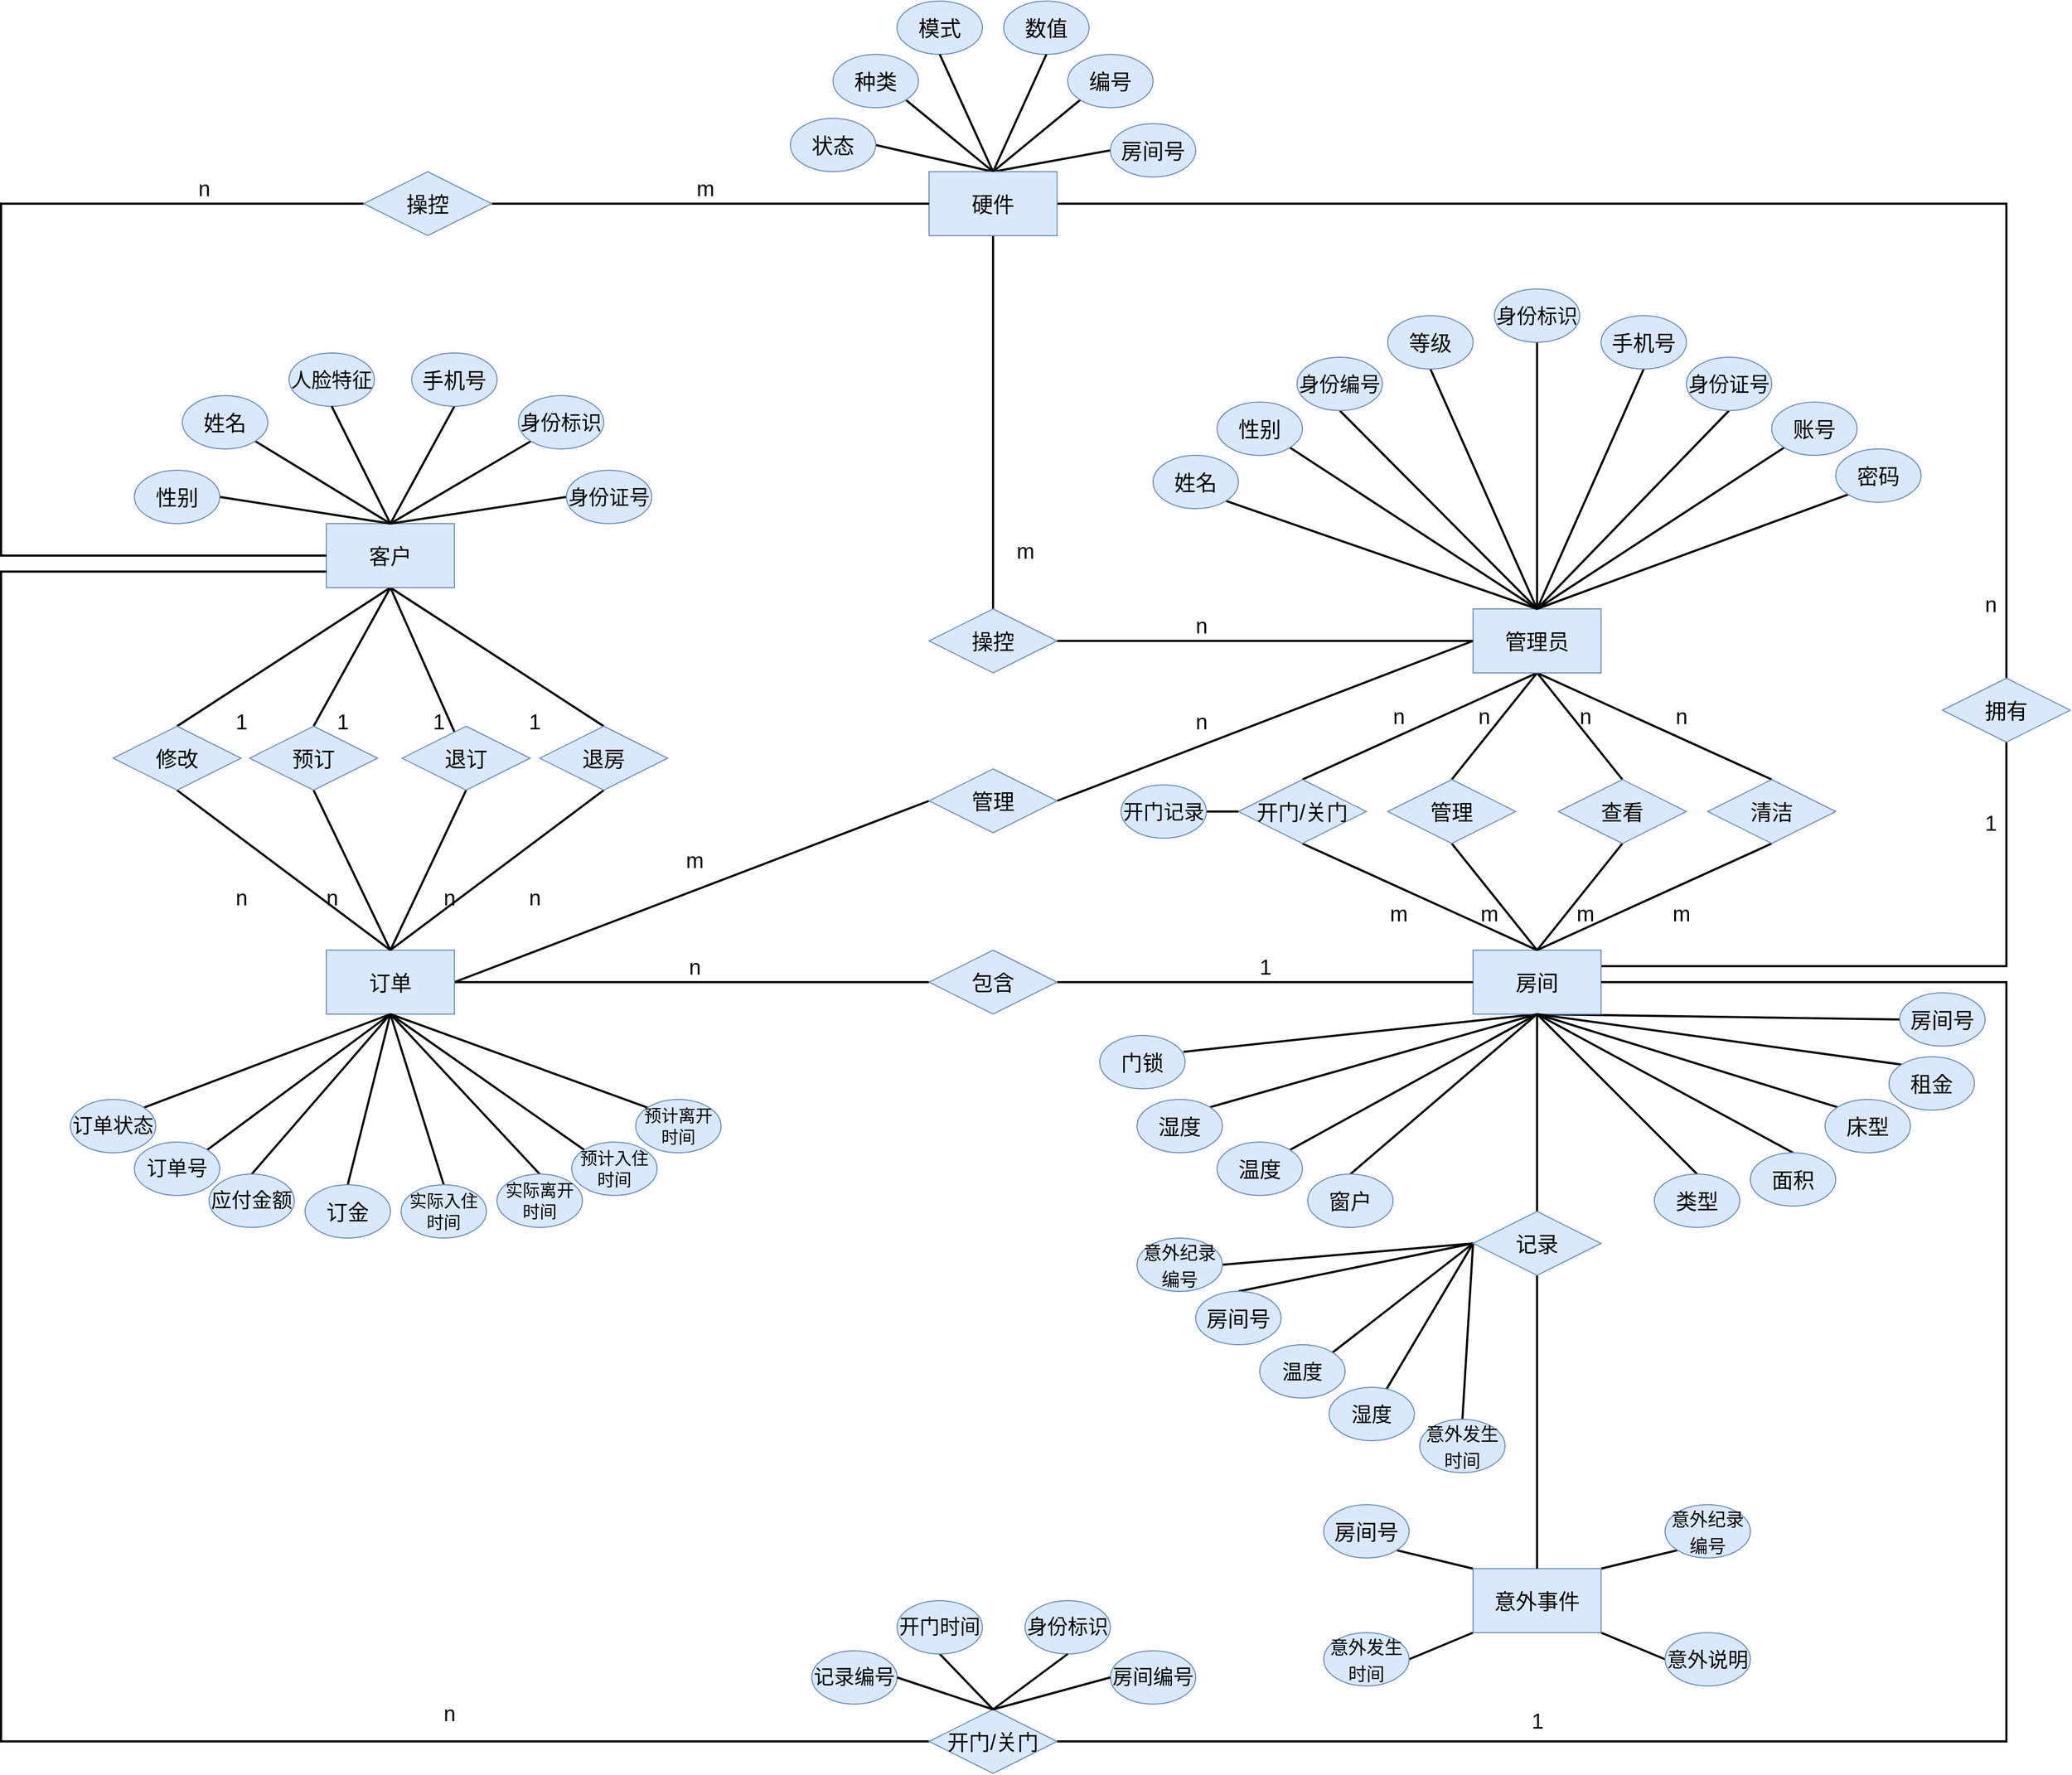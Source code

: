 <mxfile version="14.6.13" type="device"><diagram id="RHbiaUiop1bYBgkqb_Qx" name="Page-1"><mxGraphModel dx="3103" dy="2760" grid="1" gridSize="10" guides="1" tooltips="1" connect="1" arrows="1" fold="1" page="1" pageScale="1" pageWidth="2339" pageHeight="3300" math="0" shadow="0"><root><mxCell id="0"/><mxCell id="1" parent="0"/><mxCell id="jXNjeqNvcFbAHxmj4MXC-11" style="rounded=0;orthogonalLoop=1;jettySize=auto;html=1;exitX=0.5;exitY=1;exitDx=0;exitDy=0;startArrow=none;startFill=0;endArrow=none;endFill=0;strokeWidth=2;fontSize=20;" parent="1" source="jXNjeqNvcFbAHxmj4MXC-1" target="jXNjeqNvcFbAHxmj4MXC-6" edge="1"><mxGeometry relative="1" as="geometry"/></mxCell><mxCell id="jXNjeqNvcFbAHxmj4MXC-13" style="rounded=0;orthogonalLoop=1;jettySize=auto;html=1;exitX=0.5;exitY=1;exitDx=0;exitDy=0;entryX=0.5;entryY=0;entryDx=0;entryDy=0;startArrow=none;startFill=0;endArrow=none;endFill=0;strokeWidth=2;fontSize=20;" parent="1" source="jXNjeqNvcFbAHxmj4MXC-1" target="jXNjeqNvcFbAHxmj4MXC-8" edge="1"><mxGeometry relative="1" as="geometry"/></mxCell><mxCell id="jXNjeqNvcFbAHxmj4MXC-14" style="edgeStyle=none;rounded=0;orthogonalLoop=1;jettySize=auto;html=1;exitX=0.5;exitY=1;exitDx=0;exitDy=0;entryX=0.5;entryY=0;entryDx=0;entryDy=0;startArrow=none;startFill=0;endArrow=none;endFill=0;strokeWidth=2;fontSize=20;" parent="1" source="jXNjeqNvcFbAHxmj4MXC-1" target="jXNjeqNvcFbAHxmj4MXC-9" edge="1"><mxGeometry relative="1" as="geometry"/></mxCell><mxCell id="jXNjeqNvcFbAHxmj4MXC-59" style="edgeStyle=none;rounded=0;orthogonalLoop=1;jettySize=auto;html=1;exitX=0.5;exitY=1;exitDx=0;exitDy=0;entryX=0.5;entryY=0;entryDx=0;entryDy=0;fontSize=20;startArrow=none;startFill=0;endArrow=none;endFill=0;strokeWidth=2;" parent="1" source="jXNjeqNvcFbAHxmj4MXC-1" target="jXNjeqNvcFbAHxmj4MXC-58" edge="1"><mxGeometry relative="1" as="geometry"/></mxCell><mxCell id="jXNjeqNvcFbAHxmj4MXC-1" value="客户" style="rounded=0;whiteSpace=wrap;html=1;fillColor=#dae8fc;strokeColor=#6c8ebf;fontSize=20;" parent="1" vertex="1"><mxGeometry x="585" y="890" width="120" height="60" as="geometry"/></mxCell><mxCell id="jXNjeqNvcFbAHxmj4MXC-33" style="edgeStyle=none;rounded=0;orthogonalLoop=1;jettySize=auto;html=1;exitX=1;exitY=0.5;exitDx=0;exitDy=0;entryX=0;entryY=0.5;entryDx=0;entryDy=0;fontSize=20;startArrow=none;startFill=0;endArrow=none;endFill=0;strokeWidth=2;" parent="1" source="jXNjeqNvcFbAHxmj4MXC-2" target="jXNjeqNvcFbAHxmj4MXC-32" edge="1"><mxGeometry relative="1" as="geometry"/></mxCell><mxCell id="jXNjeqNvcFbAHxmj4MXC-40" style="rounded=0;orthogonalLoop=1;jettySize=auto;html=1;exitX=1;exitY=0.5;exitDx=0;exitDy=0;entryX=0;entryY=0.5;entryDx=0;entryDy=0;fontSize=20;startArrow=none;startFill=0;endArrow=none;endFill=0;strokeWidth=2;" parent="1" source="jXNjeqNvcFbAHxmj4MXC-2" target="jXNjeqNvcFbAHxmj4MXC-7" edge="1"><mxGeometry relative="1" as="geometry"/></mxCell><mxCell id="jXNjeqNvcFbAHxmj4MXC-2" value="订单" style="rounded=0;whiteSpace=wrap;html=1;fillColor=#dae8fc;strokeColor=#6c8ebf;fontSize=20;" parent="1" vertex="1"><mxGeometry x="585" y="1290" width="120" height="60" as="geometry"/></mxCell><mxCell id="jXNjeqNvcFbAHxmj4MXC-23" style="edgeStyle=none;rounded=0;orthogonalLoop=1;jettySize=auto;html=1;exitX=0.5;exitY=1;exitDx=0;exitDy=0;entryX=0.5;entryY=0;entryDx=0;entryDy=0;fontSize=20;startArrow=none;startFill=0;endArrow=none;endFill=0;strokeWidth=2;" parent="1" source="jXNjeqNvcFbAHxmj4MXC-4" target="jXNjeqNvcFbAHxmj4MXC-22" edge="1"><mxGeometry relative="1" as="geometry"/></mxCell><mxCell id="jXNjeqNvcFbAHxmj4MXC-28" style="edgeStyle=none;rounded=0;orthogonalLoop=1;jettySize=auto;html=1;exitX=0.5;exitY=1;exitDx=0;exitDy=0;entryX=0.5;entryY=0;entryDx=0;entryDy=0;fontSize=20;startArrow=none;startFill=0;endArrow=none;endFill=0;strokeWidth=2;" parent="1" source="jXNjeqNvcFbAHxmj4MXC-4" target="jXNjeqNvcFbAHxmj4MXC-26" edge="1"><mxGeometry relative="1" as="geometry"/></mxCell><mxCell id="jXNjeqNvcFbAHxmj4MXC-29" style="edgeStyle=none;rounded=0;orthogonalLoop=1;jettySize=auto;html=1;exitX=0.5;exitY=1;exitDx=0;exitDy=0;entryX=0.5;entryY=0;entryDx=0;entryDy=0;fontSize=20;startArrow=none;startFill=0;endArrow=none;endFill=0;strokeWidth=2;" parent="1" source="jXNjeqNvcFbAHxmj4MXC-4" target="jXNjeqNvcFbAHxmj4MXC-27" edge="1"><mxGeometry relative="1" as="geometry"/></mxCell><mxCell id="jXNjeqNvcFbAHxmj4MXC-81" style="edgeStyle=none;rounded=0;orthogonalLoop=1;jettySize=auto;html=1;exitX=0.5;exitY=1;exitDx=0;exitDy=0;entryX=0.5;entryY=0;entryDx=0;entryDy=0;fontSize=20;startArrow=none;startFill=0;endArrow=none;endFill=0;strokeWidth=2;" parent="1" source="jXNjeqNvcFbAHxmj4MXC-4" target="jXNjeqNvcFbAHxmj4MXC-80" edge="1"><mxGeometry relative="1" as="geometry"/></mxCell><mxCell id="jXNjeqNvcFbAHxmj4MXC-4" value="管理员" style="rounded=0;whiteSpace=wrap;html=1;fillColor=#dae8fc;strokeColor=#6c8ebf;fontSize=20;" parent="1" vertex="1"><mxGeometry x="1660" y="970" width="120" height="60" as="geometry"/></mxCell><mxCell id="jXNjeqNvcFbAHxmj4MXC-90" style="edgeStyle=orthogonalEdgeStyle;rounded=0;orthogonalLoop=1;jettySize=auto;html=1;exitX=1;exitY=0.25;exitDx=0;exitDy=0;entryX=0.5;entryY=1;entryDx=0;entryDy=0;fontSize=20;startArrow=none;startFill=0;endArrow=none;endFill=0;strokeWidth=2;" parent="1" source="jXNjeqNvcFbAHxmj4MXC-5" target="jXNjeqNvcFbAHxmj4MXC-36" edge="1"><mxGeometry relative="1" as="geometry"/></mxCell><mxCell id="Fq0jTe8_A1v74VVec2fZ-3" style="edgeStyle=none;rounded=0;orthogonalLoop=1;jettySize=auto;html=1;exitX=0.5;exitY=1;exitDx=0;exitDy=0;entryX=0.979;entryY=0.307;entryDx=0;entryDy=0;entryPerimeter=0;endArrow=none;endFill=0;strokeWidth=2;" parent="1" source="jXNjeqNvcFbAHxmj4MXC-5" target="jXNjeqNvcFbAHxmj4MXC-161" edge="1"><mxGeometry relative="1" as="geometry"/></mxCell><mxCell id="Fq0jTe8_A1v74VVec2fZ-6" style="edgeStyle=none;rounded=0;orthogonalLoop=1;jettySize=auto;html=1;exitX=0.5;exitY=1;exitDx=0;exitDy=0;entryX=0.5;entryY=0;entryDx=0;entryDy=0;endArrow=none;endFill=0;strokeWidth=2;" parent="1" source="jXNjeqNvcFbAHxmj4MXC-5" target="Fq0jTe8_A1v74VVec2fZ-5" edge="1"><mxGeometry relative="1" as="geometry"/></mxCell><mxCell id="Fq0jTe8_A1v74VVec2fZ-14" style="edgeStyle=none;rounded=0;orthogonalLoop=1;jettySize=auto;html=1;exitX=0.5;exitY=1;exitDx=0;exitDy=0;entryX=0;entryY=0.5;entryDx=0;entryDy=0;endArrow=none;endFill=0;strokeWidth=2;" parent="1" source="jXNjeqNvcFbAHxmj4MXC-5" target="jXNjeqNvcFbAHxmj4MXC-156" edge="1"><mxGeometry relative="1" as="geometry"/></mxCell><mxCell id="jXNjeqNvcFbAHxmj4MXC-5" value="房间" style="rounded=0;whiteSpace=wrap;html=1;fillColor=#dae8fc;strokeColor=#6c8ebf;fontSize=20;" parent="1" vertex="1"><mxGeometry x="1660" y="1290" width="120" height="60" as="geometry"/></mxCell><mxCell id="jXNjeqNvcFbAHxmj4MXC-61" style="edgeStyle=none;rounded=0;orthogonalLoop=1;jettySize=auto;html=1;exitX=0.5;exitY=1;exitDx=0;exitDy=0;fontSize=20;startArrow=none;startFill=0;endArrow=none;endFill=0;strokeWidth=2;entryX=0.5;entryY=0;entryDx=0;entryDy=0;" parent="1" source="jXNjeqNvcFbAHxmj4MXC-6" target="jXNjeqNvcFbAHxmj4MXC-2" edge="1"><mxGeometry relative="1" as="geometry"><mxPoint x="670" y="1250" as="targetPoint"/></mxGeometry></mxCell><mxCell id="jXNjeqNvcFbAHxmj4MXC-6" value="退订" style="rhombus;whiteSpace=wrap;html=1;fillColor=#dae8fc;strokeColor=#6c8ebf;fontSize=20;" parent="1" vertex="1"><mxGeometry x="656" y="1080" width="120" height="60" as="geometry"/></mxCell><mxCell id="jXNjeqNvcFbAHxmj4MXC-18" style="edgeStyle=none;rounded=0;orthogonalLoop=1;jettySize=auto;html=1;exitX=1;exitY=0.5;exitDx=0;exitDy=0;entryX=0;entryY=0.5;entryDx=0;entryDy=0;startArrow=none;startFill=0;endArrow=none;endFill=0;strokeWidth=2;fontSize=20;" parent="1" source="jXNjeqNvcFbAHxmj4MXC-7" target="jXNjeqNvcFbAHxmj4MXC-4" edge="1"><mxGeometry relative="1" as="geometry"/></mxCell><mxCell id="jXNjeqNvcFbAHxmj4MXC-7" value="管理" style="rhombus;whiteSpace=wrap;html=1;fillColor=#dae8fc;strokeColor=#6c8ebf;fontSize=20;" parent="1" vertex="1"><mxGeometry x="1150" y="1120" width="120" height="60" as="geometry"/></mxCell><mxCell id="jXNjeqNvcFbAHxmj4MXC-15" style="edgeStyle=none;rounded=0;orthogonalLoop=1;jettySize=auto;html=1;exitX=0.5;exitY=1;exitDx=0;exitDy=0;entryX=0.5;entryY=0;entryDx=0;entryDy=0;startArrow=none;startFill=0;endArrow=none;endFill=0;strokeWidth=2;fontSize=20;" parent="1" source="jXNjeqNvcFbAHxmj4MXC-8" target="jXNjeqNvcFbAHxmj4MXC-2" edge="1"><mxGeometry relative="1" as="geometry"/></mxCell><mxCell id="jXNjeqNvcFbAHxmj4MXC-8" value="预订" style="rhombus;whiteSpace=wrap;html=1;fillColor=#dae8fc;strokeColor=#6c8ebf;fontSize=20;" parent="1" vertex="1"><mxGeometry x="513" y="1080" width="120" height="60" as="geometry"/></mxCell><mxCell id="jXNjeqNvcFbAHxmj4MXC-16" style="edgeStyle=none;rounded=0;orthogonalLoop=1;jettySize=auto;html=1;exitX=0.5;exitY=1;exitDx=0;exitDy=0;entryX=0.5;entryY=0;entryDx=0;entryDy=0;startArrow=none;startFill=0;endArrow=none;endFill=0;strokeWidth=2;fontSize=20;" parent="1" source="jXNjeqNvcFbAHxmj4MXC-9" target="jXNjeqNvcFbAHxmj4MXC-2" edge="1"><mxGeometry relative="1" as="geometry"/></mxCell><mxCell id="jXNjeqNvcFbAHxmj4MXC-9" value="退房" style="rhombus;whiteSpace=wrap;html=1;fillColor=#dae8fc;strokeColor=#6c8ebf;fontSize=20;" parent="1" vertex="1"><mxGeometry x="785" y="1080" width="120" height="60" as="geometry"/></mxCell><mxCell id="jXNjeqNvcFbAHxmj4MXC-19" value="n" style="text;html=1;align=center;verticalAlign=middle;resizable=0;points=[];autosize=1;strokeColor=none;fontSize=20;" parent="1" vertex="1"><mxGeometry x="1390" y="1060" width="30" height="30" as="geometry"/></mxCell><mxCell id="jXNjeqNvcFbAHxmj4MXC-20" value="m" style="text;html=1;align=center;verticalAlign=middle;resizable=0;points=[];autosize=1;strokeColor=none;fontSize=20;" parent="1" vertex="1"><mxGeometry x="915" y="1190" width="30" height="30" as="geometry"/></mxCell><mxCell id="jXNjeqNvcFbAHxmj4MXC-24" style="edgeStyle=none;rounded=0;orthogonalLoop=1;jettySize=auto;html=1;exitX=0.5;exitY=1;exitDx=0;exitDy=0;entryX=0.5;entryY=0;entryDx=0;entryDy=0;fontSize=20;startArrow=none;startFill=0;endArrow=none;endFill=0;strokeWidth=2;" parent="1" source="jXNjeqNvcFbAHxmj4MXC-22" target="jXNjeqNvcFbAHxmj4MXC-5" edge="1"><mxGeometry relative="1" as="geometry"/></mxCell><mxCell id="jXNjeqNvcFbAHxmj4MXC-22" value="管理" style="rhombus;whiteSpace=wrap;html=1;fillColor=#dae8fc;strokeColor=#6c8ebf;fontSize=20;" parent="1" vertex="1"><mxGeometry x="1580" y="1130" width="120" height="60" as="geometry"/></mxCell><mxCell id="jXNjeqNvcFbAHxmj4MXC-38" style="edgeStyle=elbowEdgeStyle;rounded=0;orthogonalLoop=1;jettySize=auto;html=1;exitX=1;exitY=0.5;exitDx=0;exitDy=0;entryX=0.5;entryY=0;entryDx=0;entryDy=0;fontSize=20;startArrow=none;startFill=0;endArrow=none;endFill=0;strokeWidth=2;" parent="1" source="jXNjeqNvcFbAHxmj4MXC-25" target="jXNjeqNvcFbAHxmj4MXC-36" edge="1"><mxGeometry relative="1" as="geometry"><Array as="points"><mxPoint x="2160" y="940"/><mxPoint x="1990" y="950"/></Array></mxGeometry></mxCell><mxCell id="jXNjeqNvcFbAHxmj4MXC-50" style="edgeStyle=none;rounded=0;orthogonalLoop=1;jettySize=auto;html=1;exitX=0.5;exitY=1;exitDx=0;exitDy=0;entryX=0.5;entryY=0;entryDx=0;entryDy=0;fontSize=20;startArrow=none;startFill=0;endArrow=none;endFill=0;strokeWidth=2;" parent="1" source="jXNjeqNvcFbAHxmj4MXC-25" target="jXNjeqNvcFbAHxmj4MXC-46" edge="1"><mxGeometry relative="1" as="geometry"/></mxCell><mxCell id="jXNjeqNvcFbAHxmj4MXC-111" style="rounded=0;orthogonalLoop=1;jettySize=auto;html=1;exitX=0.5;exitY=0;exitDx=0;exitDy=0;entryX=1;entryY=1;entryDx=0;entryDy=0;fontSize=20;startArrow=none;startFill=0;endArrow=none;endFill=0;strokeWidth=2;" parent="1" source="jXNjeqNvcFbAHxmj4MXC-25" target="jXNjeqNvcFbAHxmj4MXC-106" edge="1"><mxGeometry relative="1" as="geometry"/></mxCell><mxCell id="jXNjeqNvcFbAHxmj4MXC-114" style="edgeStyle=none;rounded=0;orthogonalLoop=1;jettySize=auto;html=1;exitX=0.5;exitY=0;exitDx=0;exitDy=0;entryX=0;entryY=1;entryDx=0;entryDy=0;fontSize=20;startArrow=none;startFill=0;endArrow=none;endFill=0;strokeWidth=2;" parent="1" source="jXNjeqNvcFbAHxmj4MXC-25" target="jXNjeqNvcFbAHxmj4MXC-108" edge="1"><mxGeometry relative="1" as="geometry"/></mxCell><mxCell id="jXNjeqNvcFbAHxmj4MXC-116" style="edgeStyle=none;rounded=0;orthogonalLoop=1;jettySize=auto;html=1;exitX=0.5;exitY=0;exitDx=0;exitDy=0;entryX=0;entryY=0.5;entryDx=0;entryDy=0;fontSize=20;startArrow=none;startFill=0;endArrow=none;endFill=0;strokeWidth=2;" parent="1" source="jXNjeqNvcFbAHxmj4MXC-25" target="jXNjeqNvcFbAHxmj4MXC-109" edge="1"><mxGeometry relative="1" as="geometry"/></mxCell><mxCell id="jXNjeqNvcFbAHxmj4MXC-117" style="edgeStyle=none;rounded=0;orthogonalLoop=1;jettySize=auto;html=1;exitX=0.5;exitY=0;exitDx=0;exitDy=0;entryX=1;entryY=0.5;entryDx=0;entryDy=0;fontSize=20;startArrow=none;startFill=0;endArrow=none;endFill=0;strokeWidth=2;" parent="1" source="jXNjeqNvcFbAHxmj4MXC-25" target="jXNjeqNvcFbAHxmj4MXC-105" edge="1"><mxGeometry relative="1" as="geometry"/></mxCell><mxCell id="jXNjeqNvcFbAHxmj4MXC-25" value="硬件" style="rounded=0;whiteSpace=wrap;html=1;fillColor=#dae8fc;strokeColor=#6c8ebf;fontSize=20;" parent="1" vertex="1"><mxGeometry x="1150" y="560" width="120" height="60" as="geometry"/></mxCell><mxCell id="jXNjeqNvcFbAHxmj4MXC-82" style="edgeStyle=none;rounded=0;orthogonalLoop=1;jettySize=auto;html=1;exitX=0.5;exitY=1;exitDx=0;exitDy=0;entryX=0.5;entryY=0;entryDx=0;entryDy=0;fontSize=20;startArrow=none;startFill=0;endArrow=none;endFill=0;strokeWidth=2;" parent="1" source="jXNjeqNvcFbAHxmj4MXC-26" target="jXNjeqNvcFbAHxmj4MXC-5" edge="1"><mxGeometry relative="1" as="geometry"/></mxCell><mxCell id="jXNjeqNvcFbAHxmj4MXC-26" value="开门/关门" style="rhombus;whiteSpace=wrap;html=1;fillColor=#dae8fc;strokeColor=#6c8ebf;fontSize=20;" parent="1" vertex="1"><mxGeometry x="1440" y="1130" width="120" height="60" as="geometry"/></mxCell><mxCell id="jXNjeqNvcFbAHxmj4MXC-31" style="edgeStyle=none;rounded=0;orthogonalLoop=1;jettySize=auto;html=1;exitX=0.5;exitY=1;exitDx=0;exitDy=0;entryX=0.5;entryY=0;entryDx=0;entryDy=0;fontSize=20;startArrow=none;startFill=0;endArrow=none;endFill=0;strokeWidth=2;" parent="1" source="jXNjeqNvcFbAHxmj4MXC-27" target="jXNjeqNvcFbAHxmj4MXC-5" edge="1"><mxGeometry relative="1" as="geometry"/></mxCell><mxCell id="jXNjeqNvcFbAHxmj4MXC-27" value="查看" style="rhombus;whiteSpace=wrap;html=1;fillColor=#dae8fc;strokeColor=#6c8ebf;fontSize=20;" parent="1" vertex="1"><mxGeometry x="1740" y="1130" width="120" height="60" as="geometry"/></mxCell><mxCell id="jXNjeqNvcFbAHxmj4MXC-34" style="edgeStyle=none;rounded=0;orthogonalLoop=1;jettySize=auto;html=1;exitX=1;exitY=0.5;exitDx=0;exitDy=0;entryX=0;entryY=0.5;entryDx=0;entryDy=0;fontSize=20;startArrow=none;startFill=0;endArrow=none;endFill=0;strokeWidth=2;" parent="1" source="jXNjeqNvcFbAHxmj4MXC-32" target="jXNjeqNvcFbAHxmj4MXC-5" edge="1"><mxGeometry relative="1" as="geometry"/></mxCell><mxCell id="jXNjeqNvcFbAHxmj4MXC-32" value="包含" style="rhombus;whiteSpace=wrap;html=1;fillColor=#dae8fc;strokeColor=#6c8ebf;fontSize=20;" parent="1" vertex="1"><mxGeometry x="1150" y="1290" width="120" height="60" as="geometry"/></mxCell><mxCell id="jXNjeqNvcFbAHxmj4MXC-36" value="拥有" style="rhombus;whiteSpace=wrap;html=1;fillColor=#dae8fc;strokeColor=#6c8ebf;fontSize=20;" parent="1" vertex="1"><mxGeometry x="2100" y="1035" width="120" height="60" as="geometry"/></mxCell><mxCell id="jXNjeqNvcFbAHxmj4MXC-42" value="1" style="text;html=1;align=center;verticalAlign=middle;resizable=0;points=[];autosize=1;strokeColor=none;fontSize=20;" parent="1" vertex="1"><mxGeometry x="2130" y="1155" width="30" height="30" as="geometry"/></mxCell><mxCell id="jXNjeqNvcFbAHxmj4MXC-45" value="n" style="text;html=1;align=center;verticalAlign=middle;resizable=0;points=[];autosize=1;strokeColor=none;fontSize=20;" parent="1" vertex="1"><mxGeometry x="2130" y="950" width="30" height="30" as="geometry"/></mxCell><mxCell id="jXNjeqNvcFbAHxmj4MXC-51" style="edgeStyle=none;rounded=0;orthogonalLoop=1;jettySize=auto;html=1;exitX=1;exitY=0.5;exitDx=0;exitDy=0;fontSize=20;startArrow=none;startFill=0;endArrow=none;endFill=0;strokeWidth=2;" parent="1" source="jXNjeqNvcFbAHxmj4MXC-46" target="jXNjeqNvcFbAHxmj4MXC-4" edge="1"><mxGeometry relative="1" as="geometry"/></mxCell><mxCell id="jXNjeqNvcFbAHxmj4MXC-46" value="操控" style="rhombus;whiteSpace=wrap;html=1;fillColor=#dae8fc;strokeColor=#6c8ebf;fontSize=20;" parent="1" vertex="1"><mxGeometry x="1150" y="970" width="120" height="60" as="geometry"/></mxCell><mxCell id="jXNjeqNvcFbAHxmj4MXC-49" style="edgeStyle=none;rounded=0;orthogonalLoop=1;jettySize=auto;html=1;exitX=1;exitY=0.5;exitDx=0;exitDy=0;fontSize=20;startArrow=none;startFill=0;endArrow=none;endFill=0;strokeWidth=2;" parent="1" source="jXNjeqNvcFbAHxmj4MXC-47" target="jXNjeqNvcFbAHxmj4MXC-25" edge="1"><mxGeometry relative="1" as="geometry"/></mxCell><mxCell id="ClBhQwS-vTygJdcU1Dl9-3" style="edgeStyle=orthogonalEdgeStyle;rounded=0;orthogonalLoop=1;jettySize=auto;html=1;exitX=0;exitY=0.5;exitDx=0;exitDy=0;entryX=0;entryY=0.5;entryDx=0;entryDy=0;endArrow=none;endFill=0;strokeWidth=2;" parent="1" source="jXNjeqNvcFbAHxmj4MXC-47" target="jXNjeqNvcFbAHxmj4MXC-1" edge="1"><mxGeometry relative="1" as="geometry"><Array as="points"><mxPoint x="280" y="590"/><mxPoint x="280" y="920"/></Array></mxGeometry></mxCell><mxCell id="jXNjeqNvcFbAHxmj4MXC-47" value="操控" style="rhombus;whiteSpace=wrap;html=1;fillColor=#dae8fc;strokeColor=#6c8ebf;fontSize=20;" parent="1" vertex="1"><mxGeometry x="620" y="560" width="120" height="60" as="geometry"/></mxCell><mxCell id="jXNjeqNvcFbAHxmj4MXC-53" value="m" style="text;html=1;align=center;verticalAlign=middle;resizable=0;points=[];autosize=1;strokeColor=none;fontSize=20;" parent="1" vertex="1"><mxGeometry x="925" y="560" width="30" height="30" as="geometry"/></mxCell><mxCell id="jXNjeqNvcFbAHxmj4MXC-55" value="n" style="text;html=1;align=center;verticalAlign=middle;resizable=0;points=[];autosize=1;strokeColor=none;fontSize=20;" parent="1" vertex="1"><mxGeometry x="1390" y="970" width="30" height="30" as="geometry"/></mxCell><mxCell id="jXNjeqNvcFbAHxmj4MXC-56" value="m" style="text;html=1;align=center;verticalAlign=middle;resizable=0;points=[];autosize=1;strokeColor=none;fontSize=20;" parent="1" vertex="1"><mxGeometry x="1225" y="900" width="30" height="30" as="geometry"/></mxCell><mxCell id="jXNjeqNvcFbAHxmj4MXC-57" value="1" style="text;html=1;align=center;verticalAlign=middle;resizable=0;points=[];autosize=1;strokeColor=none;fontSize=20;" parent="1" vertex="1"><mxGeometry x="490" y="1060" width="30" height="30" as="geometry"/></mxCell><mxCell id="jXNjeqNvcFbAHxmj4MXC-60" style="edgeStyle=none;rounded=0;orthogonalLoop=1;jettySize=auto;html=1;exitX=0.5;exitY=1;exitDx=0;exitDy=0;entryX=0.5;entryY=0;entryDx=0;entryDy=0;fontSize=20;startArrow=none;startFill=0;endArrow=none;endFill=0;strokeWidth=2;" parent="1" source="jXNjeqNvcFbAHxmj4MXC-58" target="jXNjeqNvcFbAHxmj4MXC-2" edge="1"><mxGeometry relative="1" as="geometry"/></mxCell><mxCell id="jXNjeqNvcFbAHxmj4MXC-58" value="修改" style="rhombus;whiteSpace=wrap;html=1;fillColor=#dae8fc;strokeColor=#6c8ebf;fontSize=20;" parent="1" vertex="1"><mxGeometry x="385" y="1080" width="120" height="60" as="geometry"/></mxCell><mxCell id="jXNjeqNvcFbAHxmj4MXC-63" value="n" style="text;html=1;align=center;verticalAlign=middle;resizable=0;points=[];autosize=1;strokeColor=none;fontSize=20;" parent="1" vertex="1"><mxGeometry x="490" y="1225" width="30" height="30" as="geometry"/></mxCell><mxCell id="jXNjeqNvcFbAHxmj4MXC-64" value="1" style="text;html=1;align=center;verticalAlign=middle;resizable=0;points=[];autosize=1;strokeColor=none;fontSize=20;" parent="1" vertex="1"><mxGeometry x="765" y="1060" width="30" height="30" as="geometry"/></mxCell><mxCell id="jXNjeqNvcFbAHxmj4MXC-65" value="1" style="text;html=1;align=center;verticalAlign=middle;resizable=0;points=[];autosize=1;strokeColor=none;fontSize=20;" parent="1" vertex="1"><mxGeometry x="585" y="1060" width="30" height="30" as="geometry"/></mxCell><mxCell id="jXNjeqNvcFbAHxmj4MXC-66" value="1" style="text;html=1;align=center;verticalAlign=middle;resizable=0;points=[];autosize=1;strokeColor=none;fontSize=20;" parent="1" vertex="1"><mxGeometry x="675" y="1060" width="30" height="30" as="geometry"/></mxCell><mxCell id="jXNjeqNvcFbAHxmj4MXC-67" value="n" style="text;html=1;align=center;verticalAlign=middle;resizable=0;points=[];autosize=1;strokeColor=none;fontSize=20;" parent="1" vertex="1"><mxGeometry x="575" y="1225" width="30" height="30" as="geometry"/></mxCell><mxCell id="jXNjeqNvcFbAHxmj4MXC-68" value="n" style="text;html=1;align=center;verticalAlign=middle;resizable=0;points=[];autosize=1;strokeColor=none;fontSize=20;" parent="1" vertex="1"><mxGeometry x="685" y="1225" width="30" height="30" as="geometry"/></mxCell><mxCell id="jXNjeqNvcFbAHxmj4MXC-69" value="n" style="text;html=1;align=center;verticalAlign=middle;resizable=0;points=[];autosize=1;strokeColor=none;fontSize=20;" parent="1" vertex="1"><mxGeometry x="765" y="1225" width="30" height="30" as="geometry"/></mxCell><mxCell id="jXNjeqNvcFbAHxmj4MXC-70" value="n" style="text;html=1;align=center;verticalAlign=middle;resizable=0;points=[];autosize=1;strokeColor=none;fontSize=20;" parent="1" vertex="1"><mxGeometry x="915" y="1290" width="30" height="30" as="geometry"/></mxCell><mxCell id="jXNjeqNvcFbAHxmj4MXC-71" value="1" style="text;html=1;align=center;verticalAlign=middle;resizable=0;points=[];autosize=1;strokeColor=none;fontSize=20;" parent="1" vertex="1"><mxGeometry x="1450" y="1290" width="30" height="30" as="geometry"/></mxCell><mxCell id="jXNjeqNvcFbAHxmj4MXC-83" style="edgeStyle=none;rounded=0;orthogonalLoop=1;jettySize=auto;html=1;exitX=0.5;exitY=1;exitDx=0;exitDy=0;entryX=0.5;entryY=0;entryDx=0;entryDy=0;fontSize=20;startArrow=none;startFill=0;endArrow=none;endFill=0;strokeWidth=2;" parent="1" source="jXNjeqNvcFbAHxmj4MXC-80" target="jXNjeqNvcFbAHxmj4MXC-5" edge="1"><mxGeometry relative="1" as="geometry"/></mxCell><mxCell id="jXNjeqNvcFbAHxmj4MXC-80" value="清洁" style="rhombus;whiteSpace=wrap;html=1;fillColor=#dae8fc;strokeColor=#6c8ebf;fontSize=20;" parent="1" vertex="1"><mxGeometry x="1880" y="1130" width="120" height="60" as="geometry"/></mxCell><mxCell id="jXNjeqNvcFbAHxmj4MXC-185" style="edgeStyle=none;rounded=0;orthogonalLoop=1;jettySize=auto;html=1;exitX=0.5;exitY=0;exitDx=0;exitDy=0;entryX=0.5;entryY=1;entryDx=0;entryDy=0;fontSize=19;startArrow=none;startFill=0;endArrow=none;endFill=0;strokeWidth=2;" parent="1" source="jXNjeqNvcFbAHxmj4MXC-86" target="jXNjeqNvcFbAHxmj4MXC-184" edge="1"><mxGeometry relative="1" as="geometry"/></mxCell><mxCell id="ClBhQwS-vTygJdcU1Dl9-2" style="edgeStyle=orthogonalEdgeStyle;rounded=0;orthogonalLoop=1;jettySize=auto;html=1;exitX=0;exitY=0.5;exitDx=0;exitDy=0;entryX=0;entryY=0.75;entryDx=0;entryDy=0;strokeWidth=2;endArrow=none;endFill=0;" parent="1" source="jXNjeqNvcFbAHxmj4MXC-86" target="jXNjeqNvcFbAHxmj4MXC-1" edge="1"><mxGeometry relative="1" as="geometry"><Array as="points"><mxPoint x="280" y="2032"/><mxPoint x="280" y="935"/></Array></mxGeometry></mxCell><mxCell id="ClBhQwS-vTygJdcU1Dl9-8" style="edgeStyle=orthogonalEdgeStyle;rounded=0;orthogonalLoop=1;jettySize=auto;html=1;exitX=1;exitY=0.5;exitDx=0;exitDy=0;entryX=1;entryY=0.5;entryDx=0;entryDy=0;endArrow=none;endFill=0;strokeWidth=2;" parent="1" source="jXNjeqNvcFbAHxmj4MXC-86" target="jXNjeqNvcFbAHxmj4MXC-5" edge="1"><mxGeometry relative="1" as="geometry"><Array as="points"><mxPoint x="2160" y="2032"/><mxPoint x="2160" y="1320"/></Array></mxGeometry></mxCell><mxCell id="jXNjeqNvcFbAHxmj4MXC-86" value="开门/关门" style="rhombus;whiteSpace=wrap;html=1;fillColor=#dae8fc;strokeColor=#6c8ebf;fontSize=20;" parent="1" vertex="1"><mxGeometry x="1150" y="2002" width="120" height="60" as="geometry"/></mxCell><mxCell id="jXNjeqNvcFbAHxmj4MXC-92" value="n" style="text;html=1;align=center;verticalAlign=middle;resizable=0;points=[];autosize=1;strokeColor=none;fontSize=20;" parent="1" vertex="1"><mxGeometry x="685" y="1990" width="30" height="30" as="geometry"/></mxCell><mxCell id="jXNjeqNvcFbAHxmj4MXC-93" value="1" style="text;html=1;align=center;verticalAlign=middle;resizable=0;points=[];autosize=1;strokeColor=none;fontSize=20;" parent="1" vertex="1"><mxGeometry x="1705" y="1997" width="30" height="30" as="geometry"/></mxCell><mxCell id="jXNjeqNvcFbAHxmj4MXC-94" value="n" style="text;html=1;align=center;verticalAlign=middle;resizable=0;points=[];autosize=1;strokeColor=none;fontSize=20;" parent="1" vertex="1"><mxGeometry x="1575" y="1055" width="30" height="30" as="geometry"/></mxCell><mxCell id="jXNjeqNvcFbAHxmj4MXC-95" value="m" style="text;html=1;align=center;verticalAlign=middle;resizable=0;points=[];autosize=1;strokeColor=none;fontSize=20;" parent="1" vertex="1"><mxGeometry x="1575" y="1240" width="30" height="30" as="geometry"/></mxCell><mxCell id="jXNjeqNvcFbAHxmj4MXC-96" value="n" style="text;html=1;align=center;verticalAlign=middle;resizable=0;points=[];autosize=1;strokeColor=none;fontSize=20;" parent="1" vertex="1"><mxGeometry x="1655" y="1055" width="30" height="30" as="geometry"/></mxCell><mxCell id="jXNjeqNvcFbAHxmj4MXC-97" value="m" style="text;html=1;align=center;verticalAlign=middle;resizable=0;points=[];autosize=1;strokeColor=none;fontSize=20;" parent="1" vertex="1"><mxGeometry x="1660" y="1240" width="30" height="30" as="geometry"/></mxCell><mxCell id="jXNjeqNvcFbAHxmj4MXC-98" value="m" style="text;html=1;align=center;verticalAlign=middle;resizable=0;points=[];autosize=1;strokeColor=none;fontSize=20;" parent="1" vertex="1"><mxGeometry x="1750" y="1240" width="30" height="30" as="geometry"/></mxCell><mxCell id="jXNjeqNvcFbAHxmj4MXC-100" value="m" style="text;html=1;align=center;verticalAlign=middle;resizable=0;points=[];autosize=1;strokeColor=none;fontSize=20;" parent="1" vertex="1"><mxGeometry x="1840" y="1240" width="30" height="30" as="geometry"/></mxCell><mxCell id="jXNjeqNvcFbAHxmj4MXC-101" value="n" style="text;html=1;align=center;verticalAlign=middle;resizable=0;points=[];autosize=1;strokeColor=none;fontSize=20;" parent="1" vertex="1"><mxGeometry x="1750" y="1055" width="30" height="30" as="geometry"/></mxCell><mxCell id="jXNjeqNvcFbAHxmj4MXC-102" value="n" style="text;html=1;align=center;verticalAlign=middle;resizable=0;points=[];autosize=1;strokeColor=none;fontSize=20;" parent="1" vertex="1"><mxGeometry x="1840" y="1055" width="30" height="30" as="geometry"/></mxCell><mxCell id="jXNjeqNvcFbAHxmj4MXC-167" style="edgeStyle=none;rounded=0;orthogonalLoop=1;jettySize=auto;html=1;exitX=1;exitY=0;exitDx=0;exitDy=0;entryX=0.5;entryY=1;entryDx=0;entryDy=0;fontSize=20;startArrow=none;startFill=0;endArrow=none;endFill=0;strokeWidth=2;" parent="1" source="jXNjeqNvcFbAHxmj4MXC-103" target="jXNjeqNvcFbAHxmj4MXC-5" edge="1"><mxGeometry relative="1" as="geometry"/></mxCell><mxCell id="jXNjeqNvcFbAHxmj4MXC-103" value="温度" style="ellipse;whiteSpace=wrap;html=1;fontSize=20;fillColor=#dae8fc;strokeColor=#6c8ebf;" parent="1" vertex="1"><mxGeometry x="1420" y="1470" width="80" height="50" as="geometry"/></mxCell><mxCell id="jXNjeqNvcFbAHxmj4MXC-171" style="edgeStyle=none;rounded=0;orthogonalLoop=1;jettySize=auto;html=1;exitX=1;exitY=0;exitDx=0;exitDy=0;entryX=0.5;entryY=1;entryDx=0;entryDy=0;fontSize=20;startArrow=none;startFill=0;endArrow=none;endFill=0;strokeWidth=2;" parent="1" source="jXNjeqNvcFbAHxmj4MXC-104" target="jXNjeqNvcFbAHxmj4MXC-5" edge="1"><mxGeometry relative="1" as="geometry"/></mxCell><mxCell id="jXNjeqNvcFbAHxmj4MXC-104" value="湿度" style="ellipse;whiteSpace=wrap;html=1;fontSize=20;fillColor=#dae8fc;strokeColor=#6c8ebf;" parent="1" vertex="1"><mxGeometry x="1345" y="1430" width="80" height="50" as="geometry"/></mxCell><mxCell id="jXNjeqNvcFbAHxmj4MXC-105" value="状态" style="ellipse;whiteSpace=wrap;html=1;fontSize=20;fillColor=#dae8fc;strokeColor=#6c8ebf;" parent="1" vertex="1"><mxGeometry x="1020" y="510" width="80" height="50" as="geometry"/></mxCell><mxCell id="jXNjeqNvcFbAHxmj4MXC-106" value="种类" style="ellipse;whiteSpace=wrap;html=1;fontSize=20;fillColor=#dae8fc;strokeColor=#6c8ebf;" parent="1" vertex="1"><mxGeometry x="1060" y="450" width="80" height="50" as="geometry"/></mxCell><mxCell id="jXNjeqNvcFbAHxmj4MXC-107" value="数值" style="ellipse;whiteSpace=wrap;html=1;fontSize=20;fillColor=#dae8fc;strokeColor=#6c8ebf;" parent="1" vertex="1"><mxGeometry x="1220" y="400" width="80" height="50" as="geometry"/></mxCell><mxCell id="jXNjeqNvcFbAHxmj4MXC-108" value="编号" style="ellipse;whiteSpace=wrap;html=1;fontSize=20;fillColor=#dae8fc;strokeColor=#6c8ebf;" parent="1" vertex="1"><mxGeometry x="1280" y="450" width="80" height="50" as="geometry"/></mxCell><mxCell id="jXNjeqNvcFbAHxmj4MXC-109" value="房间号" style="ellipse;whiteSpace=wrap;html=1;fontSize=20;fillColor=#dae8fc;strokeColor=#6c8ebf;" parent="1" vertex="1"><mxGeometry x="1320" y="515" width="80" height="50" as="geometry"/></mxCell><mxCell id="jXNjeqNvcFbAHxmj4MXC-115" style="edgeStyle=none;rounded=0;orthogonalLoop=1;jettySize=auto;html=1;exitX=0.75;exitY=0;exitDx=0;exitDy=0;fontSize=20;startArrow=none;startFill=0;endArrow=none;endFill=0;strokeWidth=2;" parent="1" source="jXNjeqNvcFbAHxmj4MXC-25" target="jXNjeqNvcFbAHxmj4MXC-25" edge="1"><mxGeometry relative="1" as="geometry"/></mxCell><mxCell id="jXNjeqNvcFbAHxmj4MXC-196" style="edgeStyle=none;rounded=0;orthogonalLoop=1;jettySize=auto;html=1;entryX=0.5;entryY=0;entryDx=0;entryDy=0;fontSize=20;startArrow=none;startFill=0;endArrow=none;endFill=0;strokeWidth=2;exitX=1;exitY=1;exitDx=0;exitDy=0;" parent="1" source="jXNjeqNvcFbAHxmj4MXC-118" target="jXNjeqNvcFbAHxmj4MXC-4" edge="1"><mxGeometry relative="1" as="geometry"><mxPoint x="1490" y="826" as="sourcePoint"/></mxGeometry></mxCell><mxCell id="jXNjeqNvcFbAHxmj4MXC-118" value="性别" style="ellipse;whiteSpace=wrap;html=1;fontSize=20;fillColor=#dae8fc;strokeColor=#6c8ebf;" parent="1" vertex="1"><mxGeometry x="1420" y="776" width="80" height="50" as="geometry"/></mxCell><mxCell id="jXNjeqNvcFbAHxmj4MXC-194" style="edgeStyle=none;rounded=0;orthogonalLoop=1;jettySize=auto;html=1;exitX=0.5;exitY=1;exitDx=0;exitDy=0;entryX=0.5;entryY=0;entryDx=0;entryDy=0;fontSize=20;startArrow=none;startFill=0;endArrow=none;endFill=0;strokeWidth=2;" parent="1" source="jXNjeqNvcFbAHxmj4MXC-119" target="jXNjeqNvcFbAHxmj4MXC-4" edge="1"><mxGeometry relative="1" as="geometry"/></mxCell><mxCell id="jXNjeqNvcFbAHxmj4MXC-119" value="&lt;span style=&quot;font-size: 19px&quot;&gt;身份编号&lt;/span&gt;" style="ellipse;whiteSpace=wrap;html=1;fontSize=20;fillColor=#dae8fc;strokeColor=#6c8ebf;" parent="1" vertex="1"><mxGeometry x="1495" y="734" width="80" height="50" as="geometry"/></mxCell><mxCell id="jXNjeqNvcFbAHxmj4MXC-191" style="edgeStyle=none;rounded=0;orthogonalLoop=1;jettySize=auto;html=1;exitX=0.5;exitY=1;exitDx=0;exitDy=0;entryX=0.5;entryY=0;entryDx=0;entryDy=0;fontSize=20;startArrow=none;startFill=0;endArrow=none;endFill=0;strokeWidth=2;" parent="1" source="jXNjeqNvcFbAHxmj4MXC-120" target="jXNjeqNvcFbAHxmj4MXC-4" edge="1"><mxGeometry relative="1" as="geometry"/></mxCell><mxCell id="jXNjeqNvcFbAHxmj4MXC-120" value="等级" style="ellipse;whiteSpace=wrap;html=1;fontSize=20;fillColor=#dae8fc;strokeColor=#6c8ebf;" parent="1" vertex="1"><mxGeometry x="1580" y="695" width="80" height="50" as="geometry"/></mxCell><mxCell id="jXNjeqNvcFbAHxmj4MXC-197" style="edgeStyle=none;rounded=0;orthogonalLoop=1;jettySize=auto;html=1;exitX=1;exitY=1;exitDx=0;exitDy=0;entryX=0.5;entryY=0;entryDx=0;entryDy=0;fontSize=20;startArrow=none;startFill=0;endArrow=none;endFill=0;strokeWidth=2;" parent="1" source="jXNjeqNvcFbAHxmj4MXC-121" target="jXNjeqNvcFbAHxmj4MXC-4" edge="1"><mxGeometry relative="1" as="geometry"/></mxCell><mxCell id="jXNjeqNvcFbAHxmj4MXC-121" value="姓名" style="ellipse;whiteSpace=wrap;html=1;fontSize=20;fillColor=#dae8fc;strokeColor=#6c8ebf;" parent="1" vertex="1"><mxGeometry x="1360" y="826" width="80" height="50" as="geometry"/></mxCell><mxCell id="jXNjeqNvcFbAHxmj4MXC-195" style="edgeStyle=none;rounded=0;orthogonalLoop=1;jettySize=auto;html=1;exitX=0.5;exitY=1;exitDx=0;exitDy=0;entryX=0.5;entryY=0;entryDx=0;entryDy=0;fontSize=20;startArrow=none;startFill=0;endArrow=none;endFill=0;strokeWidth=2;" parent="1" source="jXNjeqNvcFbAHxmj4MXC-122" target="jXNjeqNvcFbAHxmj4MXC-4" edge="1"><mxGeometry relative="1" as="geometry"/></mxCell><mxCell id="jXNjeqNvcFbAHxmj4MXC-122" value="&lt;font style=&quot;font-size: 19px&quot;&gt;身份证号&lt;/font&gt;" style="ellipse;whiteSpace=wrap;html=1;fontSize=20;fillColor=#dae8fc;strokeColor=#6c8ebf;" parent="1" vertex="1"><mxGeometry x="1860" y="734" width="80" height="50" as="geometry"/></mxCell><mxCell id="jXNjeqNvcFbAHxmj4MXC-198" style="edgeStyle=none;rounded=0;orthogonalLoop=1;jettySize=auto;html=1;exitX=0;exitY=1;exitDx=0;exitDy=0;entryX=0.5;entryY=0;entryDx=0;entryDy=0;fontSize=20;startArrow=none;startFill=0;endArrow=none;endFill=0;strokeWidth=2;" parent="1" source="jXNjeqNvcFbAHxmj4MXC-123" target="jXNjeqNvcFbAHxmj4MXC-4" edge="1"><mxGeometry relative="1" as="geometry"/></mxCell><mxCell id="jXNjeqNvcFbAHxmj4MXC-123" value="账号" style="ellipse;whiteSpace=wrap;html=1;fontSize=20;fillColor=#dae8fc;strokeColor=#6c8ebf;" parent="1" vertex="1"><mxGeometry x="1940" y="776" width="80" height="50" as="geometry"/></mxCell><mxCell id="jXNjeqNvcFbAHxmj4MXC-192" style="edgeStyle=none;rounded=0;orthogonalLoop=1;jettySize=auto;html=1;exitX=0.5;exitY=1;exitDx=0;exitDy=0;entryX=0.5;entryY=0;entryDx=0;entryDy=0;fontSize=20;startArrow=none;startFill=0;endArrow=none;endFill=0;strokeWidth=2;" parent="1" source="jXNjeqNvcFbAHxmj4MXC-125" target="jXNjeqNvcFbAHxmj4MXC-4" edge="1"><mxGeometry relative="1" as="geometry"/></mxCell><mxCell id="jXNjeqNvcFbAHxmj4MXC-125" value="手机号" style="ellipse;whiteSpace=wrap;html=1;fontSize=20;fillColor=#dae8fc;strokeColor=#6c8ebf;" parent="1" vertex="1"><mxGeometry x="1780" y="695" width="80" height="50" as="geometry"/></mxCell><mxCell id="jXNjeqNvcFbAHxmj4MXC-140" style="edgeStyle=none;rounded=0;orthogonalLoop=1;jettySize=auto;html=1;exitX=0;exitY=1;exitDx=0;exitDy=0;fontSize=20;startArrow=none;startFill=0;endArrow=none;endFill=0;strokeWidth=2;entryX=0.5;entryY=0;entryDx=0;entryDy=0;" parent="1" source="jXNjeqNvcFbAHxmj4MXC-128" target="jXNjeqNvcFbAHxmj4MXC-1" edge="1"><mxGeometry relative="1" as="geometry"><mxPoint x="755.0" y="890" as="targetPoint"/></mxGeometry></mxCell><mxCell id="jXNjeqNvcFbAHxmj4MXC-128" value="&lt;font style=&quot;font-size: 19px&quot;&gt;身份标识&lt;/font&gt;" style="ellipse;whiteSpace=wrap;html=1;fontSize=20;fillColor=#dae8fc;strokeColor=#6c8ebf;" parent="1" vertex="1"><mxGeometry x="765" y="770" width="80" height="50" as="geometry"/></mxCell><mxCell id="jXNjeqNvcFbAHxmj4MXC-135" style="edgeStyle=none;rounded=0;orthogonalLoop=1;jettySize=auto;html=1;exitX=1;exitY=1;exitDx=0;exitDy=0;entryX=0.5;entryY=0;entryDx=0;entryDy=0;fontSize=20;startArrow=none;startFill=0;endArrow=none;endFill=0;strokeWidth=2;" parent="1" source="jXNjeqNvcFbAHxmj4MXC-130" target="jXNjeqNvcFbAHxmj4MXC-1" edge="1"><mxGeometry relative="1" as="geometry"/></mxCell><mxCell id="jXNjeqNvcFbAHxmj4MXC-130" value="姓名" style="ellipse;whiteSpace=wrap;html=1;fontSize=20;fillColor=#dae8fc;strokeColor=#6c8ebf;" parent="1" vertex="1"><mxGeometry x="450" y="770" width="80" height="50" as="geometry"/></mxCell><mxCell id="jXNjeqNvcFbAHxmj4MXC-138" style="edgeStyle=none;rounded=0;orthogonalLoop=1;jettySize=auto;html=1;exitX=1;exitY=0.5;exitDx=0;exitDy=0;entryX=0.5;entryY=0;entryDx=0;entryDy=0;fontSize=20;startArrow=none;startFill=0;endArrow=none;endFill=0;strokeWidth=2;" parent="1" source="jXNjeqNvcFbAHxmj4MXC-131" target="jXNjeqNvcFbAHxmj4MXC-1" edge="1"><mxGeometry relative="1" as="geometry"/></mxCell><mxCell id="jXNjeqNvcFbAHxmj4MXC-131" value="性别" style="ellipse;whiteSpace=wrap;html=1;fontSize=20;fillColor=#dae8fc;strokeColor=#6c8ebf;" parent="1" vertex="1"><mxGeometry x="405" y="840" width="80" height="50" as="geometry"/></mxCell><mxCell id="jXNjeqNvcFbAHxmj4MXC-141" style="edgeStyle=none;rounded=0;orthogonalLoop=1;jettySize=auto;html=1;exitX=0;exitY=0.5;exitDx=0;exitDy=0;entryX=0.5;entryY=0;entryDx=0;entryDy=0;fontSize=20;startArrow=none;startFill=0;endArrow=none;endFill=0;strokeWidth=2;" parent="1" source="jXNjeqNvcFbAHxmj4MXC-132" target="jXNjeqNvcFbAHxmj4MXC-1" edge="1"><mxGeometry relative="1" as="geometry"/></mxCell><mxCell id="jXNjeqNvcFbAHxmj4MXC-132" value="&lt;font style=&quot;font-size: 19px&quot;&gt;身份证号&lt;/font&gt;" style="ellipse;whiteSpace=wrap;html=1;fontSize=20;fillColor=#dae8fc;strokeColor=#6c8ebf;" parent="1" vertex="1"><mxGeometry x="810" y="840" width="80" height="50" as="geometry"/></mxCell><mxCell id="jXNjeqNvcFbAHxmj4MXC-143" style="edgeStyle=none;rounded=0;orthogonalLoop=1;jettySize=auto;html=1;exitX=0.5;exitY=1;exitDx=0;exitDy=0;entryX=0.5;entryY=0;entryDx=0;entryDy=0;fontSize=20;startArrow=none;startFill=0;endArrow=none;endFill=0;strokeWidth=2;" parent="1" source="jXNjeqNvcFbAHxmj4MXC-134" target="jXNjeqNvcFbAHxmj4MXC-1" edge="1"><mxGeometry relative="1" as="geometry"/></mxCell><mxCell id="jXNjeqNvcFbAHxmj4MXC-134" value="手机号" style="ellipse;whiteSpace=wrap;html=1;fontSize=20;fillColor=#dae8fc;strokeColor=#6c8ebf;" parent="1" vertex="1"><mxGeometry x="665" y="730" width="80" height="50" as="geometry"/></mxCell><mxCell id="jXNjeqNvcFbAHxmj4MXC-178" style="edgeStyle=none;rounded=0;orthogonalLoop=1;jettySize=auto;html=1;exitX=1;exitY=0;exitDx=0;exitDy=0;entryX=0.5;entryY=1;entryDx=0;entryDy=0;fontSize=20;startArrow=none;startFill=0;endArrow=none;endFill=0;strokeWidth=2;" parent="1" source="jXNjeqNvcFbAHxmj4MXC-144" target="jXNjeqNvcFbAHxmj4MXC-2" edge="1"><mxGeometry relative="1" as="geometry"/></mxCell><mxCell id="jXNjeqNvcFbAHxmj4MXC-144" value="订单号" style="ellipse;whiteSpace=wrap;html=1;fontSize=19;fillColor=#dae8fc;strokeColor=#6c8ebf;" parent="1" vertex="1"><mxGeometry x="405" y="1470" width="80" height="50" as="geometry"/></mxCell><mxCell id="jXNjeqNvcFbAHxmj4MXC-179" style="edgeStyle=none;rounded=0;orthogonalLoop=1;jettySize=auto;html=1;exitX=0;exitY=0;exitDx=0;exitDy=0;entryX=0.5;entryY=1;entryDx=0;entryDy=0;fontSize=20;startArrow=none;startFill=0;endArrow=none;endFill=0;strokeWidth=2;" parent="1" source="jXNjeqNvcFbAHxmj4MXC-145" target="jXNjeqNvcFbAHxmj4MXC-2" edge="1"><mxGeometry relative="1" as="geometry"/></mxCell><mxCell id="jXNjeqNvcFbAHxmj4MXC-145" value="预计入住时间" style="ellipse;whiteSpace=wrap;html=1;fontSize=16;fillColor=#dae8fc;strokeColor=#6c8ebf;" parent="1" vertex="1"><mxGeometry x="815" y="1470" width="80" height="50" as="geometry"/></mxCell><mxCell id="jXNjeqNvcFbAHxmj4MXC-177" style="edgeStyle=none;rounded=0;orthogonalLoop=1;jettySize=auto;html=1;exitX=0.5;exitY=0;exitDx=0;exitDy=0;entryX=0.5;entryY=1;entryDx=0;entryDy=0;fontSize=20;startArrow=none;startFill=0;endArrow=none;endFill=0;strokeWidth=2;" parent="1" source="jXNjeqNvcFbAHxmj4MXC-146" target="jXNjeqNvcFbAHxmj4MXC-2" edge="1"><mxGeometry relative="1" as="geometry"/></mxCell><mxCell id="jXNjeqNvcFbAHxmj4MXC-146" value="应付金额" style="ellipse;whiteSpace=wrap;html=1;fontSize=19;fillColor=#dae8fc;strokeColor=#6c8ebf;" parent="1" vertex="1"><mxGeometry x="475" y="1500" width="80" height="50" as="geometry"/></mxCell><mxCell id="jXNjeqNvcFbAHxmj4MXC-174" style="edgeStyle=none;rounded=0;orthogonalLoop=1;jettySize=auto;html=1;exitX=0.5;exitY=0;exitDx=0;exitDy=0;entryX=0.5;entryY=1;entryDx=0;entryDy=0;fontSize=20;startArrow=none;startFill=0;endArrow=none;endFill=0;strokeWidth=2;" parent="1" source="jXNjeqNvcFbAHxmj4MXC-148" target="jXNjeqNvcFbAHxmj4MXC-2" edge="1"><mxGeometry relative="1" as="geometry"/></mxCell><mxCell id="jXNjeqNvcFbAHxmj4MXC-148" value="实际入住时间" style="ellipse;whiteSpace=wrap;html=1;fontSize=16;fillColor=#dae8fc;strokeColor=#6c8ebf;" parent="1" vertex="1"><mxGeometry x="655" y="1510" width="80" height="50" as="geometry"/></mxCell><mxCell id="jXNjeqNvcFbAHxmj4MXC-181" style="edgeStyle=none;rounded=0;orthogonalLoop=1;jettySize=auto;html=1;exitX=0;exitY=0;exitDx=0;exitDy=0;entryX=0.5;entryY=1;entryDx=0;entryDy=0;fontSize=20;startArrow=none;startFill=0;endArrow=none;endFill=0;strokeWidth=2;" parent="1" target="jXNjeqNvcFbAHxmj4MXC-2" edge="1"><mxGeometry relative="1" as="geometry"><mxPoint x="886.145" y="1437.687" as="sourcePoint"/></mxGeometry></mxCell><mxCell id="jXNjeqNvcFbAHxmj4MXC-180" style="edgeStyle=none;rounded=0;orthogonalLoop=1;jettySize=auto;html=1;exitX=1;exitY=0;exitDx=0;exitDy=0;entryX=0.5;entryY=1;entryDx=0;entryDy=0;fontSize=20;startArrow=none;startFill=0;endArrow=none;endFill=0;strokeWidth=2;" parent="1" target="jXNjeqNvcFbAHxmj4MXC-2" edge="1"><mxGeometry relative="1" as="geometry"><mxPoint x="413.855" y="1437.687" as="sourcePoint"/></mxGeometry></mxCell><mxCell id="jXNjeqNvcFbAHxmj4MXC-175" style="edgeStyle=none;rounded=0;orthogonalLoop=1;jettySize=auto;html=1;exitX=0.5;exitY=0;exitDx=0;exitDy=0;entryX=0.5;entryY=1;entryDx=0;entryDy=0;fontSize=20;startArrow=none;startFill=0;endArrow=none;endFill=0;strokeWidth=2;" parent="1" source="jXNjeqNvcFbAHxmj4MXC-151" target="jXNjeqNvcFbAHxmj4MXC-2" edge="1"><mxGeometry relative="1" as="geometry"/></mxCell><mxCell id="jXNjeqNvcFbAHxmj4MXC-151" value="订金" style="ellipse;whiteSpace=wrap;html=1;fontSize=20;fillColor=#dae8fc;strokeColor=#6c8ebf;" parent="1" vertex="1"><mxGeometry x="565" y="1510" width="80" height="50" as="geometry"/></mxCell><mxCell id="jXNjeqNvcFbAHxmj4MXC-176" style="edgeStyle=none;rounded=0;orthogonalLoop=1;jettySize=auto;html=1;exitX=0.5;exitY=0;exitDx=0;exitDy=0;entryX=0.5;entryY=1;entryDx=0;entryDy=0;fontSize=20;startArrow=none;startFill=0;endArrow=none;endFill=0;strokeWidth=2;" parent="1" source="jXNjeqNvcFbAHxmj4MXC-152" target="jXNjeqNvcFbAHxmj4MXC-2" edge="1"><mxGeometry relative="1" as="geometry"/></mxCell><mxCell id="jXNjeqNvcFbAHxmj4MXC-152" value="实际离开时间" style="ellipse;whiteSpace=wrap;html=1;fontSize=16;fillColor=#dae8fc;strokeColor=#6c8ebf;" parent="1" vertex="1"><mxGeometry x="745" y="1500" width="80" height="50" as="geometry"/></mxCell><mxCell id="jXNjeqNvcFbAHxmj4MXC-156" value="房间号" style="ellipse;whiteSpace=wrap;html=1;fontSize=20;fillColor=#dae8fc;strokeColor=#6c8ebf;" parent="1" vertex="1"><mxGeometry x="2060" y="1330" width="80" height="50" as="geometry"/></mxCell><mxCell id="jXNjeqNvcFbAHxmj4MXC-164" style="edgeStyle=none;rounded=0;orthogonalLoop=1;jettySize=auto;html=1;exitX=0.5;exitY=0;exitDx=0;exitDy=0;entryX=0.5;entryY=1;entryDx=0;entryDy=0;fontSize=20;startArrow=none;startFill=0;endArrow=none;endFill=0;strokeWidth=2;" parent="1" source="jXNjeqNvcFbAHxmj4MXC-157" target="jXNjeqNvcFbAHxmj4MXC-5" edge="1"><mxGeometry relative="1" as="geometry"/></mxCell><mxCell id="jXNjeqNvcFbAHxmj4MXC-157" value="类型" style="ellipse;whiteSpace=wrap;html=1;fontSize=20;fillColor=#dae8fc;strokeColor=#6c8ebf;" parent="1" vertex="1"><mxGeometry x="1830" y="1500" width="80" height="50" as="geometry"/></mxCell><mxCell id="jXNjeqNvcFbAHxmj4MXC-170" style="edgeStyle=none;rounded=0;orthogonalLoop=1;jettySize=auto;html=1;exitX=0;exitY=0;exitDx=0;exitDy=0;entryX=0.5;entryY=1;entryDx=0;entryDy=0;fontSize=20;startArrow=none;startFill=0;endArrow=none;endFill=0;strokeWidth=2;" parent="1" source="jXNjeqNvcFbAHxmj4MXC-158" target="jXNjeqNvcFbAHxmj4MXC-5" edge="1"><mxGeometry relative="1" as="geometry"/></mxCell><mxCell id="jXNjeqNvcFbAHxmj4MXC-158" value="床型" style="ellipse;whiteSpace=wrap;html=1;fontSize=20;fillColor=#dae8fc;strokeColor=#6c8ebf;" parent="1" vertex="1"><mxGeometry x="1990" y="1430" width="80" height="50" as="geometry"/></mxCell><mxCell id="jXNjeqNvcFbAHxmj4MXC-169" style="edgeStyle=none;rounded=0;orthogonalLoop=1;jettySize=auto;html=1;exitX=0.5;exitY=0;exitDx=0;exitDy=0;entryX=0.5;entryY=1;entryDx=0;entryDy=0;fontSize=20;startArrow=none;startFill=0;endArrow=none;endFill=0;strokeWidth=2;" parent="1" source="jXNjeqNvcFbAHxmj4MXC-159" target="jXNjeqNvcFbAHxmj4MXC-5" edge="1"><mxGeometry relative="1" as="geometry"/></mxCell><mxCell id="jXNjeqNvcFbAHxmj4MXC-159" value="面积" style="ellipse;whiteSpace=wrap;html=1;fontSize=20;fillColor=#dae8fc;strokeColor=#6c8ebf;" parent="1" vertex="1"><mxGeometry x="1920" y="1480" width="80" height="50" as="geometry"/></mxCell><mxCell id="jXNjeqNvcFbAHxmj4MXC-166" style="edgeStyle=none;rounded=0;orthogonalLoop=1;jettySize=auto;html=1;exitX=0.5;exitY=0;exitDx=0;exitDy=0;entryX=0.5;entryY=1;entryDx=0;entryDy=0;fontSize=20;startArrow=none;startFill=0;endArrow=none;endFill=0;strokeWidth=2;" parent="1" source="jXNjeqNvcFbAHxmj4MXC-160" target="jXNjeqNvcFbAHxmj4MXC-5" edge="1"><mxGeometry relative="1" as="geometry"/></mxCell><mxCell id="jXNjeqNvcFbAHxmj4MXC-160" value="窗户" style="ellipse;whiteSpace=wrap;html=1;fontSize=20;fillColor=#dae8fc;strokeColor=#6c8ebf;" parent="1" vertex="1"><mxGeometry x="1505" y="1500" width="80" height="50" as="geometry"/></mxCell><mxCell id="jXNjeqNvcFbAHxmj4MXC-161" value="门锁" style="ellipse;whiteSpace=wrap;html=1;fontSize=20;fillColor=#dae8fc;strokeColor=#6c8ebf;" parent="1" vertex="1"><mxGeometry x="1310" y="1370" width="80" height="50" as="geometry"/></mxCell><mxCell id="jXNjeqNvcFbAHxmj4MXC-173" style="edgeStyle=none;rounded=0;orthogonalLoop=1;jettySize=auto;html=1;exitX=0;exitY=0;exitDx=0;exitDy=0;entryX=0.5;entryY=1;entryDx=0;entryDy=0;fontSize=20;startArrow=none;startFill=0;endArrow=none;endFill=0;strokeWidth=2;" parent="1" source="jXNjeqNvcFbAHxmj4MXC-162" target="jXNjeqNvcFbAHxmj4MXC-5" edge="1"><mxGeometry relative="1" as="geometry"/></mxCell><mxCell id="jXNjeqNvcFbAHxmj4MXC-162" value="租金" style="ellipse;whiteSpace=wrap;html=1;fontSize=20;fillColor=#dae8fc;strokeColor=#6c8ebf;" parent="1" vertex="1"><mxGeometry x="2050" y="1390" width="80" height="50" as="geometry"/></mxCell><mxCell id="ClBhQwS-vTygJdcU1Dl9-5" style="edgeStyle=orthogonalEdgeStyle;rounded=0;orthogonalLoop=1;jettySize=auto;html=1;exitX=1;exitY=0.5;exitDx=0;exitDy=0;entryX=0;entryY=0.5;entryDx=0;entryDy=0;endArrow=none;endFill=0;strokeWidth=2;" parent="1" source="jXNjeqNvcFbAHxmj4MXC-182" target="jXNjeqNvcFbAHxmj4MXC-26" edge="1"><mxGeometry relative="1" as="geometry"/></mxCell><mxCell id="jXNjeqNvcFbAHxmj4MXC-182" value="&lt;font style=&quot;font-size: 19px&quot;&gt;开门记录&lt;/font&gt;" style="ellipse;whiteSpace=wrap;html=1;fontSize=20;fillColor=#dae8fc;strokeColor=#6c8ebf;" parent="1" vertex="1"><mxGeometry x="1330" y="1135" width="80" height="50" as="geometry"/></mxCell><mxCell id="jXNjeqNvcFbAHxmj4MXC-184" value="开门时间" style="ellipse;whiteSpace=wrap;html=1;fontSize=19;fillColor=#dae8fc;strokeColor=#6c8ebf;" parent="1" vertex="1"><mxGeometry x="1120" y="1900" width="80" height="50" as="geometry"/></mxCell><mxCell id="jXNjeqNvcFbAHxmj4MXC-199" style="edgeStyle=none;rounded=0;orthogonalLoop=1;jettySize=auto;html=1;exitX=0;exitY=1;exitDx=0;exitDy=0;entryX=0.5;entryY=0;entryDx=0;entryDy=0;fontSize=20;startArrow=none;startFill=0;endArrow=none;endFill=0;strokeWidth=2;" parent="1" source="jXNjeqNvcFbAHxmj4MXC-186" target="jXNjeqNvcFbAHxmj4MXC-4" edge="1"><mxGeometry relative="1" as="geometry"/></mxCell><mxCell id="jXNjeqNvcFbAHxmj4MXC-186" value="密码" style="ellipse;whiteSpace=wrap;html=1;fontSize=20;fillColor=#dae8fc;strokeColor=#6c8ebf;" parent="1" vertex="1"><mxGeometry x="2000" y="820" width="80" height="50" as="geometry"/></mxCell><mxCell id="jXNjeqNvcFbAHxmj4MXC-189" style="edgeStyle=none;rounded=0;orthogonalLoop=1;jettySize=auto;html=1;exitX=0.5;exitY=1;exitDx=0;exitDy=0;entryX=0.5;entryY=0;entryDx=0;entryDy=0;fontSize=20;startArrow=none;startFill=0;endArrow=none;endFill=0;strokeWidth=2;" parent="1" source="jXNjeqNvcFbAHxmj4MXC-187" target="jXNjeqNvcFbAHxmj4MXC-4" edge="1"><mxGeometry relative="1" as="geometry"/></mxCell><mxCell id="jXNjeqNvcFbAHxmj4MXC-187" value="&lt;font style=&quot;font-size: 19px&quot;&gt;身份标识&lt;/font&gt;" style="ellipse;whiteSpace=wrap;html=1;fontSize=20;fillColor=#dae8fc;strokeColor=#6c8ebf;" parent="1" vertex="1"><mxGeometry x="1680" y="670" width="80" height="50" as="geometry"/></mxCell><mxCell id="ClBhQwS-vTygJdcU1Dl9-4" value="&lt;font style=&quot;font-size: 20px&quot;&gt;n&lt;/font&gt;" style="text;html=1;align=center;verticalAlign=middle;resizable=0;points=[];autosize=1;strokeColor=none;" parent="1" vertex="1"><mxGeometry x="455" y="565" width="30" height="20" as="geometry"/></mxCell><mxCell id="ClBhQwS-vTygJdcU1Dl9-6" value="&lt;font style=&quot;font-size: 19px&quot;&gt;人脸特征&lt;/font&gt;" style="ellipse;whiteSpace=wrap;html=1;fontSize=20;fillColor=#dae8fc;strokeColor=#6c8ebf;" parent="1" vertex="1"><mxGeometry x="550" y="730" width="80" height="50" as="geometry"/></mxCell><mxCell id="KAWuozP1TsJHXqUoSUv8-2" value="" style="endArrow=none;html=1;entryX=0.5;entryY=1;entryDx=0;entryDy=0;strokeWidth=2;exitX=0.5;exitY=0;exitDx=0;exitDy=0;" parent="1" source="jXNjeqNvcFbAHxmj4MXC-1" target="ClBhQwS-vTygJdcU1Dl9-6" edge="1"><mxGeometry width="50" height="50" relative="1" as="geometry"><mxPoint x="630" y="840" as="sourcePoint"/><mxPoint x="805" y="490" as="targetPoint"/></mxGeometry></mxCell><mxCell id="KAWuozP1TsJHXqUoSUv8-3" value="身份标识" style="ellipse;whiteSpace=wrap;html=1;fontSize=19;fillColor=#dae8fc;strokeColor=#6c8ebf;" parent="1" vertex="1"><mxGeometry x="1240" y="1900" width="80" height="50" as="geometry"/></mxCell><mxCell id="KAWuozP1TsJHXqUoSUv8-4" value="房间编号" style="ellipse;whiteSpace=wrap;html=1;fontSize=19;fillColor=#dae8fc;strokeColor=#6c8ebf;" parent="1" vertex="1"><mxGeometry x="1320" y="1947" width="80" height="50" as="geometry"/></mxCell><mxCell id="KAWuozP1TsJHXqUoSUv8-5" value="记录编号" style="ellipse;whiteSpace=wrap;html=1;fontSize=19;fillColor=#dae8fc;strokeColor=#6c8ebf;" parent="1" vertex="1"><mxGeometry x="1040" y="1947" width="80" height="50" as="geometry"/></mxCell><mxCell id="KAWuozP1TsJHXqUoSUv8-9" value="" style="endArrow=none;html=1;fontSize=19;strokeWidth=2;entryX=0.5;entryY=1;entryDx=0;entryDy=0;exitX=0.5;exitY=0;exitDx=0;exitDy=0;" parent="1" source="jXNjeqNvcFbAHxmj4MXC-86" target="KAWuozP1TsJHXqUoSUv8-3" edge="1"><mxGeometry width="50" height="50" relative="1" as="geometry"><mxPoint x="1150" y="1777" as="sourcePoint"/><mxPoint x="1280" y="1997" as="targetPoint"/></mxGeometry></mxCell><mxCell id="KAWuozP1TsJHXqUoSUv8-10" value="" style="endArrow=none;html=1;fontSize=19;strokeWidth=2;entryX=0;entryY=0.5;entryDx=0;entryDy=0;exitX=0.5;exitY=0;exitDx=0;exitDy=0;" parent="1" source="jXNjeqNvcFbAHxmj4MXC-86" target="KAWuozP1TsJHXqUoSUv8-4" edge="1"><mxGeometry width="50" height="50" relative="1" as="geometry"><mxPoint x="1230.0" y="2007" as="sourcePoint"/><mxPoint x="1300.0" y="1955.0" as="targetPoint"/></mxGeometry></mxCell><mxCell id="KAWuozP1TsJHXqUoSUv8-11" value="" style="endArrow=none;html=1;fontSize=19;strokeWidth=2;entryX=0.5;entryY=0;entryDx=0;entryDy=0;exitX=1;exitY=0.5;exitDx=0;exitDy=0;" parent="1" source="KAWuozP1TsJHXqUoSUv8-5" target="jXNjeqNvcFbAHxmj4MXC-86" edge="1"><mxGeometry width="50" height="50" relative="1" as="geometry"><mxPoint x="1075.0" y="2022" as="sourcePoint"/><mxPoint x="1145.0" y="1970.0" as="targetPoint"/></mxGeometry></mxCell><mxCell id="KAWuozP1TsJHXqUoSUv8-33" value="预计离开时间" style="ellipse;whiteSpace=wrap;html=1;fontSize=16;fillColor=#dae8fc;strokeColor=#6c8ebf;" parent="1" vertex="1"><mxGeometry x="875" y="1430" width="80" height="50" as="geometry"/></mxCell><mxCell id="KAWuozP1TsJHXqUoSUv8-35" value="订单状态" style="ellipse;whiteSpace=wrap;html=1;fontSize=19;fillColor=#dae8fc;strokeColor=#6c8ebf;" parent="1" vertex="1"><mxGeometry x="345" y="1430" width="80" height="50" as="geometry"/></mxCell><mxCell id="KAWuozP1TsJHXqUoSUv8-106" style="edgeStyle=none;rounded=0;orthogonalLoop=1;jettySize=auto;html=1;exitX=1;exitY=1;exitDx=0;exitDy=0;fontSize=19;strokeWidth=2;" parent="1" edge="1"><mxGeometry relative="1" as="geometry"><mxPoint x="1070" y="1125" as="sourcePoint"/><mxPoint x="1070" y="1125" as="targetPoint"/></mxGeometry></mxCell><mxCell id="Fq0jTe8_A1v74VVec2fZ-15" style="edgeStyle=none;rounded=0;orthogonalLoop=1;jettySize=auto;html=1;exitX=1;exitY=0;exitDx=0;exitDy=0;entryX=0;entryY=1;entryDx=0;entryDy=0;endArrow=none;endFill=0;strokeWidth=2;" parent="1" source="Fq0jTe8_A1v74VVec2fZ-4" target="Fq0jTe8_A1v74VVec2fZ-11" edge="1"><mxGeometry relative="1" as="geometry"/></mxCell><mxCell id="Fq0jTe8_A1v74VVec2fZ-16" style="edgeStyle=none;rounded=0;orthogonalLoop=1;jettySize=auto;html=1;exitX=1;exitY=1;exitDx=0;exitDy=0;entryX=0;entryY=0.5;entryDx=0;entryDy=0;endArrow=none;endFill=0;strokeWidth=2;" parent="1" source="Fq0jTe8_A1v74VVec2fZ-4" target="Fq0jTe8_A1v74VVec2fZ-13" edge="1"><mxGeometry relative="1" as="geometry"/></mxCell><mxCell id="Fq0jTe8_A1v74VVec2fZ-18" style="edgeStyle=none;rounded=0;orthogonalLoop=1;jettySize=auto;html=1;exitX=0;exitY=0;exitDx=0;exitDy=0;entryX=1;entryY=1;entryDx=0;entryDy=0;endArrow=none;endFill=0;strokeWidth=2;" parent="1" source="Fq0jTe8_A1v74VVec2fZ-4" target="Fq0jTe8_A1v74VVec2fZ-10" edge="1"><mxGeometry relative="1" as="geometry"/></mxCell><mxCell id="Fq0jTe8_A1v74VVec2fZ-19" style="edgeStyle=none;rounded=0;orthogonalLoop=1;jettySize=auto;html=1;exitX=0;exitY=1;exitDx=0;exitDy=0;entryX=1;entryY=0.5;entryDx=0;entryDy=0;endArrow=none;endFill=0;strokeWidth=2;" parent="1" source="Fq0jTe8_A1v74VVec2fZ-4" target="Fq0jTe8_A1v74VVec2fZ-12" edge="1"><mxGeometry relative="1" as="geometry"/></mxCell><mxCell id="Fq0jTe8_A1v74VVec2fZ-4" value="意外事件" style="rounded=0;whiteSpace=wrap;html=1;fillColor=#dae8fc;strokeColor=#6c8ebf;fontSize=20;" parent="1" vertex="1"><mxGeometry x="1660" y="1870" width="120" height="60" as="geometry"/></mxCell><mxCell id="Fq0jTe8_A1v74VVec2fZ-7" style="edgeStyle=none;rounded=0;orthogonalLoop=1;jettySize=auto;html=1;exitX=0.5;exitY=1;exitDx=0;exitDy=0;entryX=0.5;entryY=0;entryDx=0;entryDy=0;endArrow=none;endFill=0;strokeWidth=2;" parent="1" source="Fq0jTe8_A1v74VVec2fZ-5" target="Fq0jTe8_A1v74VVec2fZ-4" edge="1"><mxGeometry relative="1" as="geometry"/></mxCell><mxCell id="Fq0jTe8_A1v74VVec2fZ-32" style="edgeStyle=none;rounded=0;orthogonalLoop=1;jettySize=auto;html=1;exitX=0;exitY=0.5;exitDx=0;exitDy=0;entryX=0.5;entryY=0;entryDx=0;entryDy=0;endArrow=none;endFill=0;strokeWidth=2;" parent="1" source="Fq0jTe8_A1v74VVec2fZ-5" target="Fq0jTe8_A1v74VVec2fZ-23" edge="1"><mxGeometry relative="1" as="geometry"/></mxCell><mxCell id="Fq0jTe8_A1v74VVec2fZ-35" style="edgeStyle=none;rounded=0;orthogonalLoop=1;jettySize=auto;html=1;exitX=0;exitY=0.5;exitDx=0;exitDy=0;entryX=1;entryY=0.5;entryDx=0;entryDy=0;endArrow=none;endFill=0;strokeWidth=2;" parent="1" source="Fq0jTe8_A1v74VVec2fZ-5" target="Fq0jTe8_A1v74VVec2fZ-20" edge="1"><mxGeometry relative="1" as="geometry"/></mxCell><mxCell id="Fq0jTe8_A1v74VVec2fZ-36" style="edgeStyle=none;rounded=0;orthogonalLoop=1;jettySize=auto;html=1;exitX=0;exitY=0.5;exitDx=0;exitDy=0;entryX=1;entryY=0;entryDx=0;entryDy=0;endArrow=none;endFill=0;strokeWidth=2;" parent="1" source="Fq0jTe8_A1v74VVec2fZ-5" target="Fq0jTe8_A1v74VVec2fZ-24" edge="1"><mxGeometry relative="1" as="geometry"/></mxCell><mxCell id="Fq0jTe8_A1v74VVec2fZ-37" style="edgeStyle=none;rounded=0;orthogonalLoop=1;jettySize=auto;html=1;exitX=0;exitY=0.5;exitDx=0;exitDy=0;endArrow=none;endFill=0;strokeWidth=2;" parent="1" source="Fq0jTe8_A1v74VVec2fZ-5" target="Fq0jTe8_A1v74VVec2fZ-21" edge="1"><mxGeometry relative="1" as="geometry"/></mxCell><mxCell id="Fq0jTe8_A1v74VVec2fZ-38" style="edgeStyle=none;rounded=0;orthogonalLoop=1;jettySize=auto;html=1;exitX=0;exitY=0.5;exitDx=0;exitDy=0;entryX=0.5;entryY=0;entryDx=0;entryDy=0;endArrow=none;endFill=0;strokeWidth=2;" parent="1" source="Fq0jTe8_A1v74VVec2fZ-5" target="Fq0jTe8_A1v74VVec2fZ-22" edge="1"><mxGeometry relative="1" as="geometry"/></mxCell><mxCell id="Fq0jTe8_A1v74VVec2fZ-5" value="记录" style="rhombus;whiteSpace=wrap;html=1;fillColor=#dae8fc;strokeColor=#6c8ebf;fontSize=20;" parent="1" vertex="1"><mxGeometry x="1660" y="1535" width="120" height="60" as="geometry"/></mxCell><mxCell id="Fq0jTe8_A1v74VVec2fZ-10" value="房间号" style="ellipse;whiteSpace=wrap;html=1;fontSize=20;fillColor=#dae8fc;strokeColor=#6c8ebf;" parent="1" vertex="1"><mxGeometry x="1520" y="1810" width="80" height="50" as="geometry"/></mxCell><mxCell id="Fq0jTe8_A1v74VVec2fZ-11" value="&lt;font style=&quot;font-size: 17px&quot;&gt;意外纪录编号&lt;/font&gt;" style="ellipse;whiteSpace=wrap;html=1;fontSize=20;fillColor=#dae8fc;strokeColor=#6c8ebf;" parent="1" vertex="1"><mxGeometry x="1840" y="1810" width="80" height="50" as="geometry"/></mxCell><mxCell id="Fq0jTe8_A1v74VVec2fZ-12" value="&lt;font style=&quot;font-size: 17px&quot;&gt;意外发生时间&lt;/font&gt;" style="ellipse;whiteSpace=wrap;html=1;fontSize=20;fillColor=#dae8fc;strokeColor=#6c8ebf;" parent="1" vertex="1"><mxGeometry x="1520" y="1930" width="80" height="50" as="geometry"/></mxCell><mxCell id="Fq0jTe8_A1v74VVec2fZ-13" value="&lt;font style=&quot;font-size: 19px&quot;&gt;意外说明&lt;/font&gt;" style="ellipse;whiteSpace=wrap;html=1;fontSize=20;fillColor=#dae8fc;strokeColor=#6c8ebf;" parent="1" vertex="1"><mxGeometry x="1840" y="1930" width="80" height="50" as="geometry"/></mxCell><mxCell id="Fq0jTe8_A1v74VVec2fZ-20" value="&lt;font style=&quot;font-size: 17px&quot;&gt;意外纪录编号&lt;/font&gt;" style="ellipse;whiteSpace=wrap;html=1;fontSize=20;fillColor=#dae8fc;strokeColor=#6c8ebf;" parent="1" vertex="1"><mxGeometry x="1345" y="1560" width="80" height="50" as="geometry"/></mxCell><mxCell id="Fq0jTe8_A1v74VVec2fZ-21" value="&lt;span style=&quot;font-size: 19px&quot;&gt;湿度&lt;/span&gt;" style="ellipse;whiteSpace=wrap;html=1;fontSize=20;fillColor=#dae8fc;strokeColor=#6c8ebf;" parent="1" vertex="1"><mxGeometry x="1525" y="1700" width="80" height="50" as="geometry"/></mxCell><mxCell id="Fq0jTe8_A1v74VVec2fZ-22" value="&lt;font style=&quot;font-size: 17px&quot;&gt;意外发生时间&lt;/font&gt;" style="ellipse;whiteSpace=wrap;html=1;fontSize=20;fillColor=#dae8fc;strokeColor=#6c8ebf;" parent="1" vertex="1"><mxGeometry x="1610" y="1730" width="80" height="50" as="geometry"/></mxCell><mxCell id="Fq0jTe8_A1v74VVec2fZ-23" value="房间号" style="ellipse;whiteSpace=wrap;html=1;fontSize=20;fillColor=#dae8fc;strokeColor=#6c8ebf;" parent="1" vertex="1"><mxGeometry x="1400" y="1610" width="80" height="50" as="geometry"/></mxCell><mxCell id="Fq0jTe8_A1v74VVec2fZ-24" value="&lt;span style=&quot;font-size: 19px&quot;&gt;温度&lt;/span&gt;" style="ellipse;whiteSpace=wrap;html=1;fontSize=20;fillColor=#dae8fc;strokeColor=#6c8ebf;" parent="1" vertex="1"><mxGeometry x="1460" y="1660" width="80" height="50" as="geometry"/></mxCell><mxCell id="ltX_CH8mmE5P-lljCE4o-1" value="模式" style="ellipse;whiteSpace=wrap;html=1;fontSize=20;fillColor=#dae8fc;strokeColor=#6c8ebf;" vertex="1" parent="1"><mxGeometry x="1120" y="400" width="80" height="50" as="geometry"/></mxCell><mxCell id="ltX_CH8mmE5P-lljCE4o-5" value="" style="endArrow=none;html=1;exitX=0.5;exitY=0;exitDx=0;exitDy=0;entryX=0.5;entryY=1;entryDx=0;entryDy=0;strokeWidth=2;" edge="1" parent="1" source="jXNjeqNvcFbAHxmj4MXC-25" target="jXNjeqNvcFbAHxmj4MXC-107"><mxGeometry width="50" height="50" relative="1" as="geometry"><mxPoint x="1190" y="520" as="sourcePoint"/><mxPoint x="1240" y="470" as="targetPoint"/></mxGeometry></mxCell><mxCell id="ltX_CH8mmE5P-lljCE4o-6" value="" style="endArrow=none;html=1;exitX=0.5;exitY=0;exitDx=0;exitDy=0;entryX=0.5;entryY=1;entryDx=0;entryDy=0;strokeWidth=2;" edge="1" parent="1" source="jXNjeqNvcFbAHxmj4MXC-25" target="ltX_CH8mmE5P-lljCE4o-1"><mxGeometry width="50" height="50" relative="1" as="geometry"><mxPoint x="1220" y="570" as="sourcePoint"/><mxPoint x="1305" y="430" as="targetPoint"/></mxGeometry></mxCell></root></mxGraphModel></diagram></mxfile>